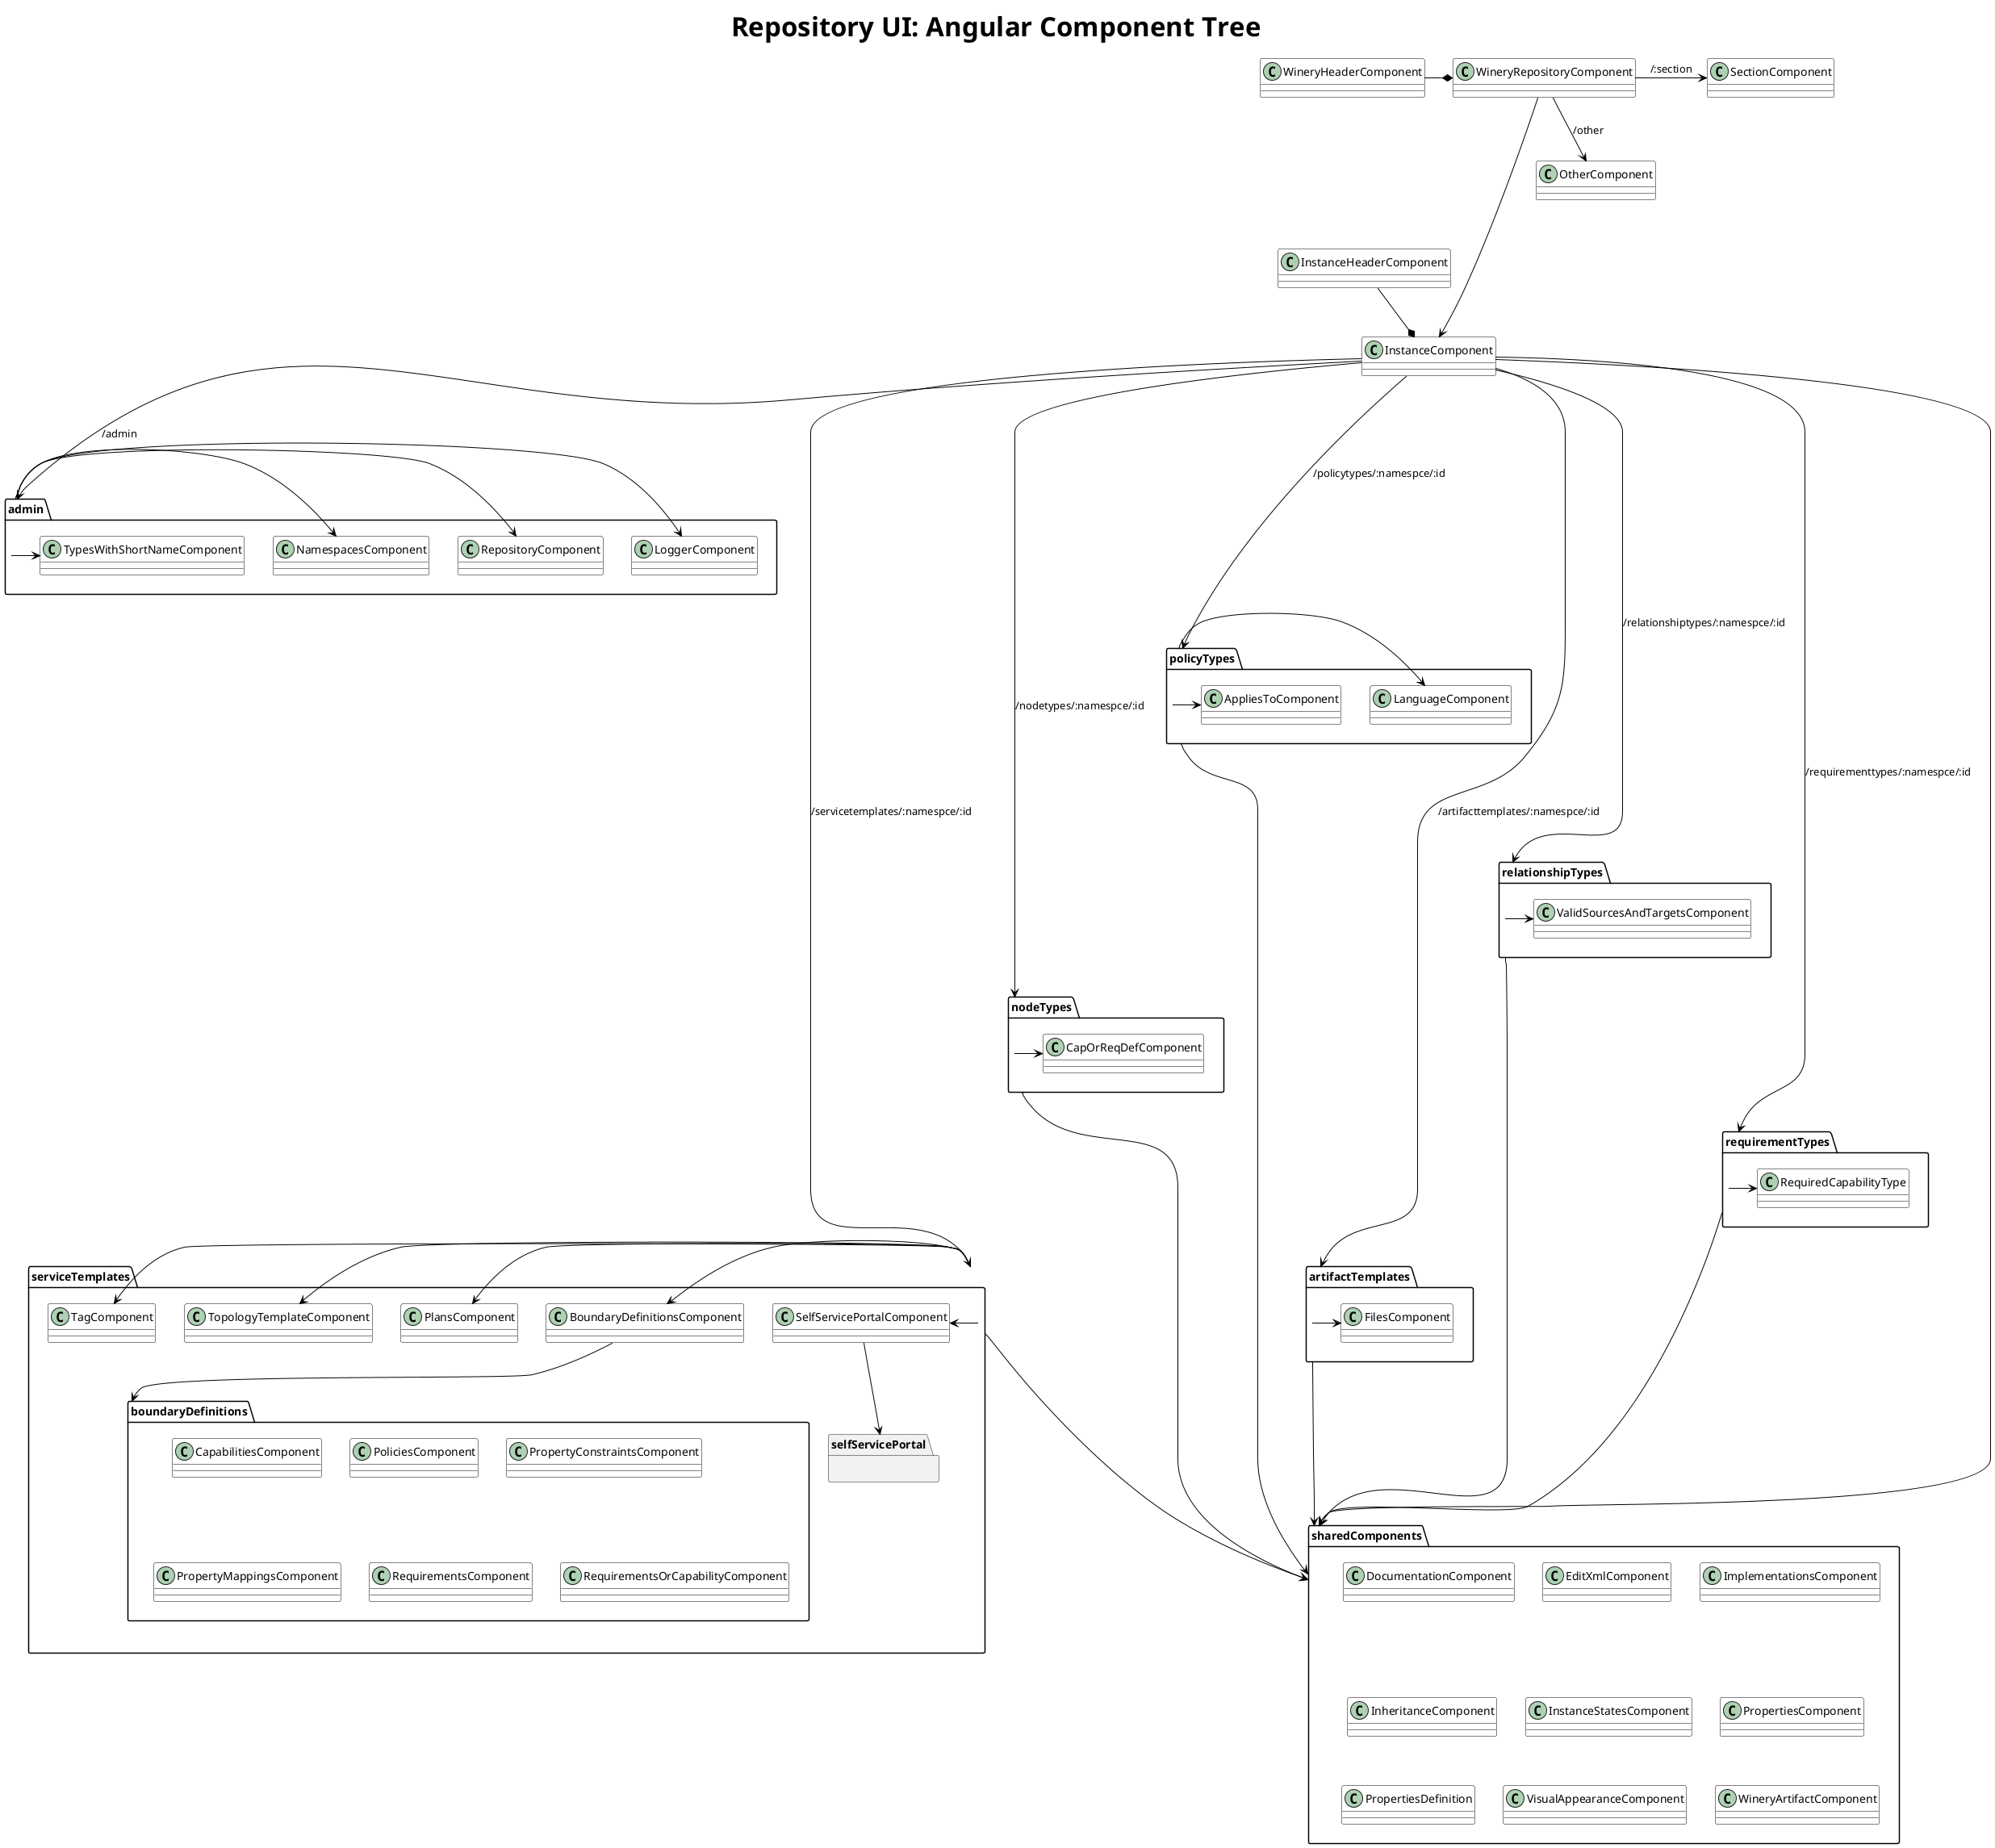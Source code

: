 Onlineeditor: https://www.planttext.com/

Copyright (c) 2017 University of Stuttgart.

All rights reserved. This program and the accompanying materials
are made available under the terms of the Eclipse Public License v1.0
and the Apache License 2.0 which both accompany this distribution,
and are available at http://www.eclipse.org/legal/epl-v10.html
 and http://www.apache.org/licenses/LICENSE-2.0

Contributors:
     Lukas Harzenetter - initial API and implementation

@startuml
'skinparam monochrome true
'Chooses LightGray as background color
'We're better off with manual setting

skinparam class {
	BackgroundColor White
	ArrowColor Black
	BorderColor Black
	LegendBackgroundColor White
}

skinparam stereotypeCBackgroundColor LightGray

skinparam noteBackgroundColor White
skinparam noteBorderColor Black

'required for SVG
skinparam defaultFontName sans-serif

Title  <size:33> Repository UI: Angular Component Tree

class WineryRepositoryComponent
class InstanceComponent

package admin {
	class TypesWithShortNameComponent
	class LoggerComponent
	class NamespacesComponent
	class RepositoryComponent
}

package artifactTemplates {
	class FilesComponent
}

package nodeTypes {
	class CapOrReqDefComponent
}

package policyTypes {
	class AppliesToComponent
	class LanguageComponent
}

package relationshipTypes { 
	class ValidSourcesAndTargetsComponent
}

package requirementTypes {
	class RequiredCapabilityType
}

package serviceTemplates {
	package boundaryDefinitions {
		class CapabilitiesComponent
		class PoliciesComponent
		class PropertyConstraintsComponent
		class PropertyMappingsComponent
		class RequirementsComponent
		class RequirementsOrCapabilityComponent
	}
	
	package selfServicePortal {
	}
	
	class PlansComponent
	class TagComponent
	class TopologyTemplateComponent
	
	class BoundaryDefinitionsComponent
	class SelfServicePortalComponent
}

package sharedComponents {
	class DocumentationComponent
	class EditXmlComponent
	class ImplementationsComponent
	class InheritanceComponent
	class InstanceStatesComponent
	class PropertiesComponent
	class PropertiesDefinition
	class VisualAppearanceComponent
	class WineryArtifactComponent
}

WineryRepositoryComponent *-left- WineryHeaderComponent
WineryRepositoryComponent -> SectionComponent : /:section
WineryRepositoryComponent --> OtherComponent : /other
WineryRepositoryComponent ----> InstanceComponent

BoundaryDefinitionsComponent --> boundaryDefinitions
SelfServicePortalComponent --> selfServicePortal

InstanceComponent ---> requirementTypes : /requirementtypes/:namespce/:id
InstanceComponent *-up- InstanceHeaderComponent
InstanceComponent ---> admin : /admin
InstanceComponent ---> artifactTemplates : /artifacttemplates/:namespce/:id
InstanceComponent -----> nodeTypes : /nodetypes/:namespce/:id
InstanceComponent ----> policyTypes : /policytypes/:namespce/:id
InstanceComponent ------> relationshipTypes : /relationshiptypes/:namespce/:id
InstanceComponent -----> serviceTemplates : /servicetemplates/:namespce/:id
InstanceComponent ---------> sharedComponents

admin -> LoggerComponent
admin -> RepositoryComponent
admin -> NamespacesComponent
admin -> TypesWithShortNameComponent

serviceTemplates -> SelfServicePortalComponent
serviceTemplates -> BoundaryDefinitionsComponent
serviceTemplates -> PlansComponent
serviceTemplates -> TopologyTemplateComponent
serviceTemplates -> TagComponent

nodeTypes -> CapOrReqDefComponent

policyTypes -> LanguageComponent
policyTypes -> AppliesToComponent

artifactTemplates -> FilesComponent

relationshipTypes -> ValidSourcesAndTargetsComponent

requirementTypes -> RequiredCapabilityType

relationshipTypes ------> sharedComponents
requirementTypes ----> sharedComponents
serviceTemplates ---> sharedComponents
artifactTemplates ---> sharedComponents
nodeTypes -----> sharedComponents
policyTypes --> sharedComponents


@enduml
